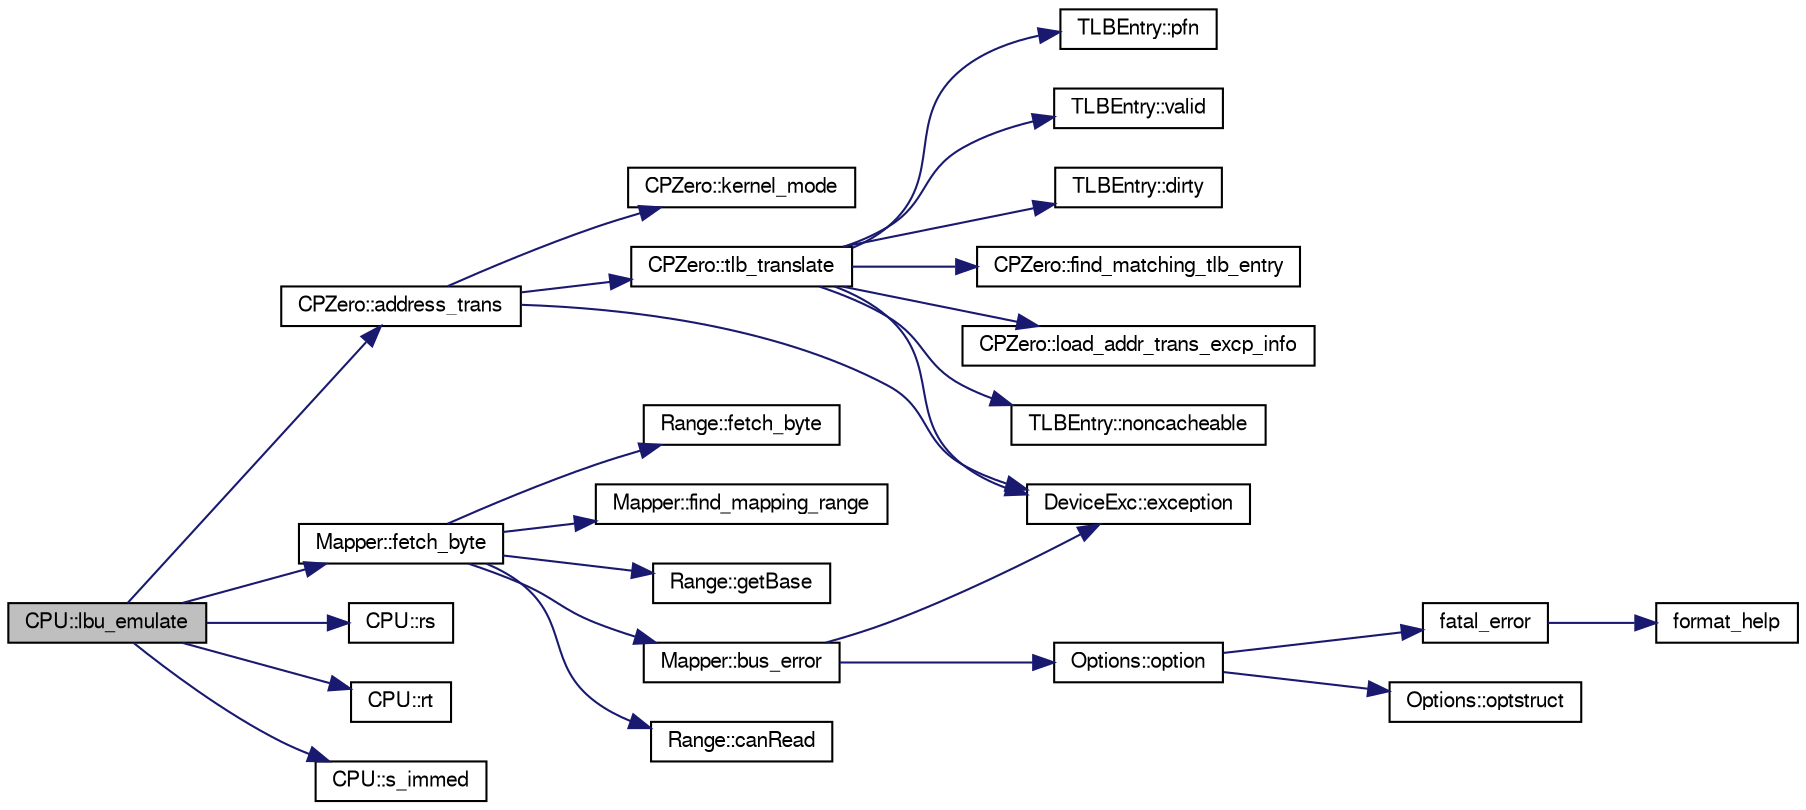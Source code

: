 digraph G
{
  edge [fontname="FreeSans",fontsize="10",labelfontname="FreeSans",labelfontsize="10"];
  node [fontname="FreeSans",fontsize="10",shape=record];
  rankdir=LR;
  Node1 [label="CPU::lbu_emulate",height=0.2,width=0.4,color="black", fillcolor="grey75", style="filled" fontcolor="black"];
  Node1 -> Node2 [color="midnightblue",fontsize="10",style="solid"];
  Node2 [label="CPZero::address_trans",height=0.2,width=0.4,color="black", fillcolor="white", style="filled",URL="$classCPZero.html#a68d1b7345c9504dd6c3558167bf2f7fd"];
  Node2 -> Node3 [color="midnightblue",fontsize="10",style="solid"];
  Node3 [label="DeviceExc::exception",height=0.2,width=0.4,color="black", fillcolor="white", style="filled",URL="$classDeviceExc.html#adfa40efde878b6499d3ffc66b4fa7166"];
  Node2 -> Node4 [color="midnightblue",fontsize="10",style="solid"];
  Node4 [label="CPZero::kernel_mode",height=0.2,width=0.4,color="black", fillcolor="white", style="filled",URL="$classCPZero.html#af131af311e01ce76b5c17afcd586e639"];
  Node2 -> Node5 [color="midnightblue",fontsize="10",style="solid"];
  Node5 [label="CPZero::tlb_translate",height=0.2,width=0.4,color="black", fillcolor="white", style="filled",URL="$classCPZero.html#a81f4cfa4781876899b564f97c5c557ba"];
  Node5 -> Node6 [color="midnightblue",fontsize="10",style="solid"];
  Node6 [label="TLBEntry::dirty",height=0.2,width=0.4,color="black", fillcolor="white", style="filled",URL="$classTLBEntry.html#a035428d115899db13cad9ae4a0bd19d6"];
  Node5 -> Node3 [color="midnightblue",fontsize="10",style="solid"];
  Node5 -> Node7 [color="midnightblue",fontsize="10",style="solid"];
  Node7 [label="CPZero::find_matching_tlb_entry",height=0.2,width=0.4,color="black", fillcolor="white", style="filled",URL="$classCPZero.html#a9f53d15fe738a0af7fb3a0a26f7555ac"];
  Node5 -> Node8 [color="midnightblue",fontsize="10",style="solid"];
  Node8 [label="CPZero::load_addr_trans_excp_info",height=0.2,width=0.4,color="black", fillcolor="white", style="filled",URL="$classCPZero.html#a896cbc984ab751f8e4609ed3d5a3d76b"];
  Node5 -> Node9 [color="midnightblue",fontsize="10",style="solid"];
  Node9 [label="TLBEntry::noncacheable",height=0.2,width=0.4,color="black", fillcolor="white", style="filled",URL="$classTLBEntry.html#ac2a92150e0568daa9810e624d39a235b"];
  Node5 -> Node10 [color="midnightblue",fontsize="10",style="solid"];
  Node10 [label="TLBEntry::pfn",height=0.2,width=0.4,color="black", fillcolor="white", style="filled",URL="$classTLBEntry.html#a4595566739ea73c5b89a1bb9a8b472fc"];
  Node5 -> Node11 [color="midnightblue",fontsize="10",style="solid"];
  Node11 [label="TLBEntry::valid",height=0.2,width=0.4,color="black", fillcolor="white", style="filled",URL="$classTLBEntry.html#a29878217888278dbe3bc4ab3abbf081e"];
  Node1 -> Node12 [color="midnightblue",fontsize="10",style="solid"];
  Node12 [label="Mapper::fetch_byte",height=0.2,width=0.4,color="black", fillcolor="white", style="filled",URL="$classMapper.html#a8992f22898fce1355d26c9920fc0fd04"];
  Node12 -> Node13 [color="midnightblue",fontsize="10",style="solid"];
  Node13 [label="Mapper::bus_error",height=0.2,width=0.4,color="black", fillcolor="white", style="filled",URL="$classMapper.html#a79b29cfdb440f48772303d66c8f33ad1"];
  Node13 -> Node3 [color="midnightblue",fontsize="10",style="solid"];
  Node13 -> Node14 [color="midnightblue",fontsize="10",style="solid"];
  Node14 [label="Options::option",height=0.2,width=0.4,color="black", fillcolor="white", style="filled",URL="$classOptions.html#a3a535c4c76588d00f62c9817bc0ff63b"];
  Node14 -> Node15 [color="midnightblue",fontsize="10",style="solid"];
  Node15 [label="fatal_error",height=0.2,width=0.4,color="black", fillcolor="white", style="filled",URL="$error_8cc.html#ab5b64997b285ceb84915e7f321b4db20"];
  Node15 -> Node16 [color="midnightblue",fontsize="10",style="solid"];
  Node16 [label="format_help",height=0.2,width=0.4,color="black", fillcolor="white", style="filled",URL="$error_8cc.html#aa182c84a77010100b5b8a15b1ff22e70"];
  Node14 -> Node17 [color="midnightblue",fontsize="10",style="solid"];
  Node17 [label="Options::optstruct",height=0.2,width=0.4,color="black", fillcolor="white", style="filled",URL="$classOptions.html#a4a9be4a96d5b12a8abb469fef02af7ee"];
  Node12 -> Node18 [color="midnightblue",fontsize="10",style="solid"];
  Node18 [label="Range::canRead",height=0.2,width=0.4,color="black", fillcolor="white", style="filled",URL="$classRange.html#a14cad9824900aba8bea2da530e365062"];
  Node12 -> Node19 [color="midnightblue",fontsize="10",style="solid"];
  Node19 [label="Range::fetch_byte",height=0.2,width=0.4,color="black", fillcolor="white", style="filled",URL="$classRange.html#af1c0d52a57febea4a3028bdaa09e30f1"];
  Node12 -> Node20 [color="midnightblue",fontsize="10",style="solid"];
  Node20 [label="Mapper::find_mapping_range",height=0.2,width=0.4,color="black", fillcolor="white", style="filled",URL="$classMapper.html#af8ef34c52d4c0fdf5f5e7c12587cf455"];
  Node12 -> Node21 [color="midnightblue",fontsize="10",style="solid"];
  Node21 [label="Range::getBase",height=0.2,width=0.4,color="black", fillcolor="white", style="filled",URL="$classRange.html#ab4b6e3925cd4559eb8879deed47cb806"];
  Node1 -> Node22 [color="midnightblue",fontsize="10",style="solid"];
  Node22 [label="CPU::rs",height=0.2,width=0.4,color="black", fillcolor="white", style="filled",URL="$classCPU.html#a6a41d0dbc478e502ef7cb599e52a17cc"];
  Node1 -> Node23 [color="midnightblue",fontsize="10",style="solid"];
  Node23 [label="CPU::rt",height=0.2,width=0.4,color="black", fillcolor="white", style="filled",URL="$classCPU.html#a9697aa735fc4033872a5a6702e6fb60b"];
  Node1 -> Node24 [color="midnightblue",fontsize="10",style="solid"];
  Node24 [label="CPU::s_immed",height=0.2,width=0.4,color="black", fillcolor="white", style="filled",URL="$classCPU.html#a20fac2a174c994dc0e85e3896fab07f7"];
}

